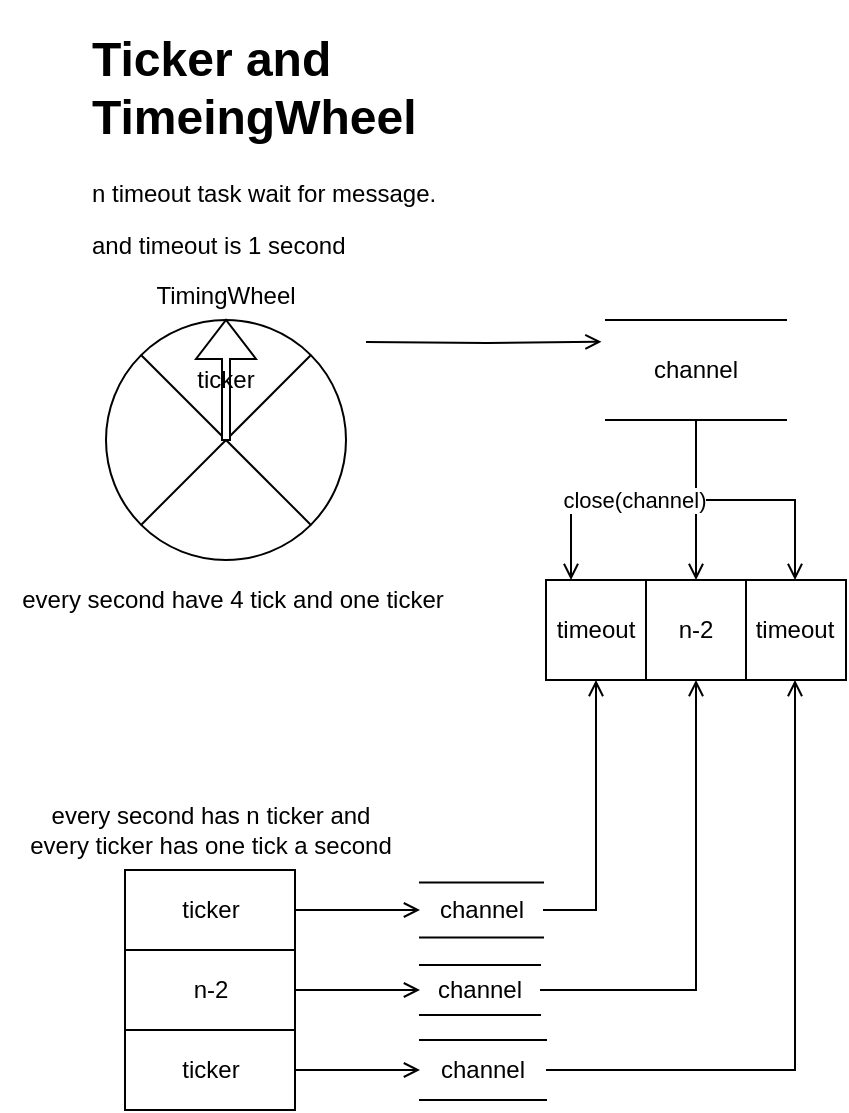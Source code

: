 <mxfile version="12.9.2" type="github">
  <diagram id="iOP7iyrhRNQ0L6s2UyXG" name="第 1 页">
    <mxGraphModel dx="946" dy="614" grid="1" gridSize="10" guides="1" tooltips="1" connect="1" arrows="1" fold="1" page="1" pageScale="1" pageWidth="827" pageHeight="1169" math="0" shadow="0">
      <root>
        <mxCell id="0" />
        <mxCell id="1" parent="0" />
        <mxCell id="ssWtfCHgem50y9UPsDVJ-1" value="" style="group" vertex="1" connectable="0" parent="1">
          <mxGeometry x="80" y="190" width="120" height="120" as="geometry" />
        </mxCell>
        <mxCell id="ssWtfCHgem50y9UPsDVJ-2" value="TimingWheel&lt;br&gt;&lt;br&gt;&lt;br&gt;&lt;br&gt;&lt;br&gt;&lt;br&gt;&lt;br&gt;&lt;br&gt;&lt;br&gt;&lt;br&gt;&lt;br&gt;" style="shape=sumEllipse;perimeter=ellipsePerimeter;whiteSpace=wrap;html=1;backgroundOutline=1;" vertex="1" parent="ssWtfCHgem50y9UPsDVJ-1">
          <mxGeometry width="120" height="120" as="geometry" />
        </mxCell>
        <mxCell id="ssWtfCHgem50y9UPsDVJ-3" value="ticker" style="shape=singleArrow;direction=north;whiteSpace=wrap;html=1;arrowWidth=0.133;arrowSize=0.325;" vertex="1" parent="ssWtfCHgem50y9UPsDVJ-1">
          <mxGeometry x="45" width="30" height="60" as="geometry" />
        </mxCell>
        <mxCell id="ssWtfCHgem50y9UPsDVJ-4" value="timeout" style="rounded=0;whiteSpace=wrap;html=1;" vertex="1" parent="1">
          <mxGeometry x="300" y="320" width="50" height="50" as="geometry" />
        </mxCell>
        <mxCell id="ssWtfCHgem50y9UPsDVJ-5" style="edgeStyle=orthogonalEdgeStyle;rounded=0;orthogonalLoop=1;jettySize=auto;html=1;entryX=-0.025;entryY=0.217;entryDx=0;entryDy=0;entryPerimeter=0;endArrow=open;endFill=0;" edge="1" parent="1" target="ssWtfCHgem50y9UPsDVJ-8">
          <mxGeometry relative="1" as="geometry">
            <mxPoint x="210" y="201" as="sourcePoint" />
          </mxGeometry>
        </mxCell>
        <mxCell id="ssWtfCHgem50y9UPsDVJ-6" style="edgeStyle=orthogonalEdgeStyle;rounded=0;orthogonalLoop=1;jettySize=auto;html=1;exitX=0.5;exitY=1;exitDx=0;exitDy=0;endArrow=open;endFill=0;" edge="1" parent="1" source="ssWtfCHgem50y9UPsDVJ-8">
          <mxGeometry relative="1" as="geometry">
            <mxPoint x="375" y="320" as="targetPoint" />
          </mxGeometry>
        </mxCell>
        <mxCell id="ssWtfCHgem50y9UPsDVJ-7" style="edgeStyle=orthogonalEdgeStyle;rounded=0;orthogonalLoop=1;jettySize=auto;html=1;exitX=0.5;exitY=1;exitDx=0;exitDy=0;entryX=0.5;entryY=0;entryDx=0;entryDy=0;endArrow=open;endFill=0;" edge="1" parent="1" source="ssWtfCHgem50y9UPsDVJ-8" target="ssWtfCHgem50y9UPsDVJ-9">
          <mxGeometry relative="1" as="geometry" />
        </mxCell>
        <mxCell id="ssWtfCHgem50y9UPsDVJ-8" value="channel" style="shape=partialRectangle;whiteSpace=wrap;html=1;left=0;right=0;fillColor=none;" vertex="1" parent="1">
          <mxGeometry x="330" y="190" width="90" height="50" as="geometry" />
        </mxCell>
        <mxCell id="ssWtfCHgem50y9UPsDVJ-9" value="timeout" style="rounded=0;whiteSpace=wrap;html=1;" vertex="1" parent="1">
          <mxGeometry x="399" y="320" width="51" height="50" as="geometry" />
        </mxCell>
        <mxCell id="ssWtfCHgem50y9UPsDVJ-10" value="close(channel)" style="edgeStyle=orthogonalEdgeStyle;rounded=0;orthogonalLoop=1;jettySize=auto;html=1;exitX=0.5;exitY=1;exitDx=0;exitDy=0;entryX=0.25;entryY=0;entryDx=0;entryDy=0;endArrow=open;endFill=0;" edge="1" parent="1" source="ssWtfCHgem50y9UPsDVJ-8" target="ssWtfCHgem50y9UPsDVJ-4">
          <mxGeometry relative="1" as="geometry" />
        </mxCell>
        <mxCell id="ssWtfCHgem50y9UPsDVJ-11" value="n-2" style="rounded=0;whiteSpace=wrap;html=1;" vertex="1" parent="1">
          <mxGeometry x="350" y="320" width="50" height="50" as="geometry" />
        </mxCell>
        <mxCell id="ssWtfCHgem50y9UPsDVJ-12" style="edgeStyle=orthogonalEdgeStyle;rounded=0;orthogonalLoop=1;jettySize=auto;html=1;exitX=1;exitY=0.5;exitDx=0;exitDy=0;endArrow=open;endFill=0;entryX=0;entryY=0.5;entryDx=0;entryDy=0;" edge="1" parent="1" source="ssWtfCHgem50y9UPsDVJ-13" target="ssWtfCHgem50y9UPsDVJ-15">
          <mxGeometry relative="1" as="geometry">
            <mxPoint x="247" y="485" as="targetPoint" />
          </mxGeometry>
        </mxCell>
        <mxCell id="ssWtfCHgem50y9UPsDVJ-13" value="ticker" style="rounded=0;whiteSpace=wrap;html=1;" vertex="1" parent="1">
          <mxGeometry x="89.5" y="465" width="85" height="40" as="geometry" />
        </mxCell>
        <mxCell id="ssWtfCHgem50y9UPsDVJ-14" style="edgeStyle=orthogonalEdgeStyle;rounded=0;orthogonalLoop=1;jettySize=auto;html=1;exitX=1;exitY=0.5;exitDx=0;exitDy=0;entryX=0.5;entryY=1;entryDx=0;entryDy=0;endArrow=open;endFill=0;" edge="1" parent="1" source="ssWtfCHgem50y9UPsDVJ-15" target="ssWtfCHgem50y9UPsDVJ-4">
          <mxGeometry relative="1" as="geometry" />
        </mxCell>
        <mxCell id="ssWtfCHgem50y9UPsDVJ-15" value="channel" style="shape=partialRectangle;whiteSpace=wrap;html=1;left=0;right=0;fillColor=none;" vertex="1" parent="1">
          <mxGeometry x="237" y="471.25" width="61.5" height="27.5" as="geometry" />
        </mxCell>
        <mxCell id="ssWtfCHgem50y9UPsDVJ-16" value="&lt;h1&gt;Ticker and TimeingWheel&lt;/h1&gt;&lt;p&gt;n timeout task wait for message.&lt;/p&gt;&lt;p&gt;and timeout is 1 second&lt;/p&gt;" style="text;html=1;strokeColor=none;fillColor=none;spacing=5;spacingTop=-20;whiteSpace=wrap;overflow=hidden;rounded=0;" vertex="1" parent="1">
          <mxGeometry x="67.5" y="40" width="190" height="120" as="geometry" />
        </mxCell>
        <mxCell id="ssWtfCHgem50y9UPsDVJ-17" style="edgeStyle=orthogonalEdgeStyle;rounded=0;orthogonalLoop=1;jettySize=auto;html=1;exitX=1;exitY=0.5;exitDx=0;exitDy=0;endArrow=open;endFill=0;entryX=0;entryY=0.5;entryDx=0;entryDy=0;" edge="1" parent="1" source="ssWtfCHgem50y9UPsDVJ-18" target="ssWtfCHgem50y9UPsDVJ-20">
          <mxGeometry relative="1" as="geometry">
            <mxPoint x="247" y="560" as="targetPoint" />
          </mxGeometry>
        </mxCell>
        <mxCell id="ssWtfCHgem50y9UPsDVJ-18" value="ticker" style="rounded=0;whiteSpace=wrap;html=1;" vertex="1" parent="1">
          <mxGeometry x="89.5" y="545" width="85" height="40" as="geometry" />
        </mxCell>
        <mxCell id="ssWtfCHgem50y9UPsDVJ-19" style="edgeStyle=orthogonalEdgeStyle;rounded=0;orthogonalLoop=1;jettySize=auto;html=1;exitX=1;exitY=0.5;exitDx=0;exitDy=0;entryX=0.5;entryY=1;entryDx=0;entryDy=0;endArrow=open;endFill=0;" edge="1" parent="1" source="ssWtfCHgem50y9UPsDVJ-20" target="ssWtfCHgem50y9UPsDVJ-9">
          <mxGeometry relative="1" as="geometry" />
        </mxCell>
        <mxCell id="ssWtfCHgem50y9UPsDVJ-20" value="channel" style="shape=partialRectangle;whiteSpace=wrap;html=1;left=0;right=0;fillColor=none;" vertex="1" parent="1">
          <mxGeometry x="237" y="550" width="63" height="30" as="geometry" />
        </mxCell>
        <mxCell id="ssWtfCHgem50y9UPsDVJ-21" style="edgeStyle=orthogonalEdgeStyle;rounded=0;orthogonalLoop=1;jettySize=auto;html=1;exitX=1;exitY=0.5;exitDx=0;exitDy=0;endArrow=open;endFill=0;entryX=0;entryY=0.5;entryDx=0;entryDy=0;" edge="1" parent="1" source="ssWtfCHgem50y9UPsDVJ-22" target="ssWtfCHgem50y9UPsDVJ-24">
          <mxGeometry relative="1" as="geometry">
            <mxPoint x="253" y="530" as="targetPoint" />
          </mxGeometry>
        </mxCell>
        <mxCell id="ssWtfCHgem50y9UPsDVJ-22" value="n-2" style="rounded=0;whiteSpace=wrap;html=1;" vertex="1" parent="1">
          <mxGeometry x="89.5" y="505" width="85" height="40" as="geometry" />
        </mxCell>
        <mxCell id="ssWtfCHgem50y9UPsDVJ-23" style="edgeStyle=orthogonalEdgeStyle;rounded=0;orthogonalLoop=1;jettySize=auto;html=1;exitX=1;exitY=0.5;exitDx=0;exitDy=0;entryX=0.5;entryY=1;entryDx=0;entryDy=0;endArrow=open;endFill=0;" edge="1" parent="1" source="ssWtfCHgem50y9UPsDVJ-24" target="ssWtfCHgem50y9UPsDVJ-11">
          <mxGeometry relative="1" as="geometry" />
        </mxCell>
        <mxCell id="ssWtfCHgem50y9UPsDVJ-24" value="channel" style="shape=partialRectangle;whiteSpace=wrap;html=1;left=0;right=0;fillColor=none;" vertex="1" parent="1">
          <mxGeometry x="237" y="512.5" width="60" height="25" as="geometry" />
        </mxCell>
        <mxCell id="ssWtfCHgem50y9UPsDVJ-25" value="every second have 4 tick and one ticker" style="text;html=1;align=center;verticalAlign=middle;resizable=0;points=[];autosize=1;" vertex="1" parent="1">
          <mxGeometry x="27.5" y="320" width="230" height="20" as="geometry" />
        </mxCell>
        <mxCell id="ssWtfCHgem50y9UPsDVJ-26" value="every second has n ticker and &lt;br&gt;every ticker has one tick a second" style="text;html=1;align=center;verticalAlign=middle;resizable=0;points=[];autosize=1;" vertex="1" parent="1">
          <mxGeometry x="32" y="430" width="200" height="30" as="geometry" />
        </mxCell>
      </root>
    </mxGraphModel>
  </diagram>
</mxfile>
